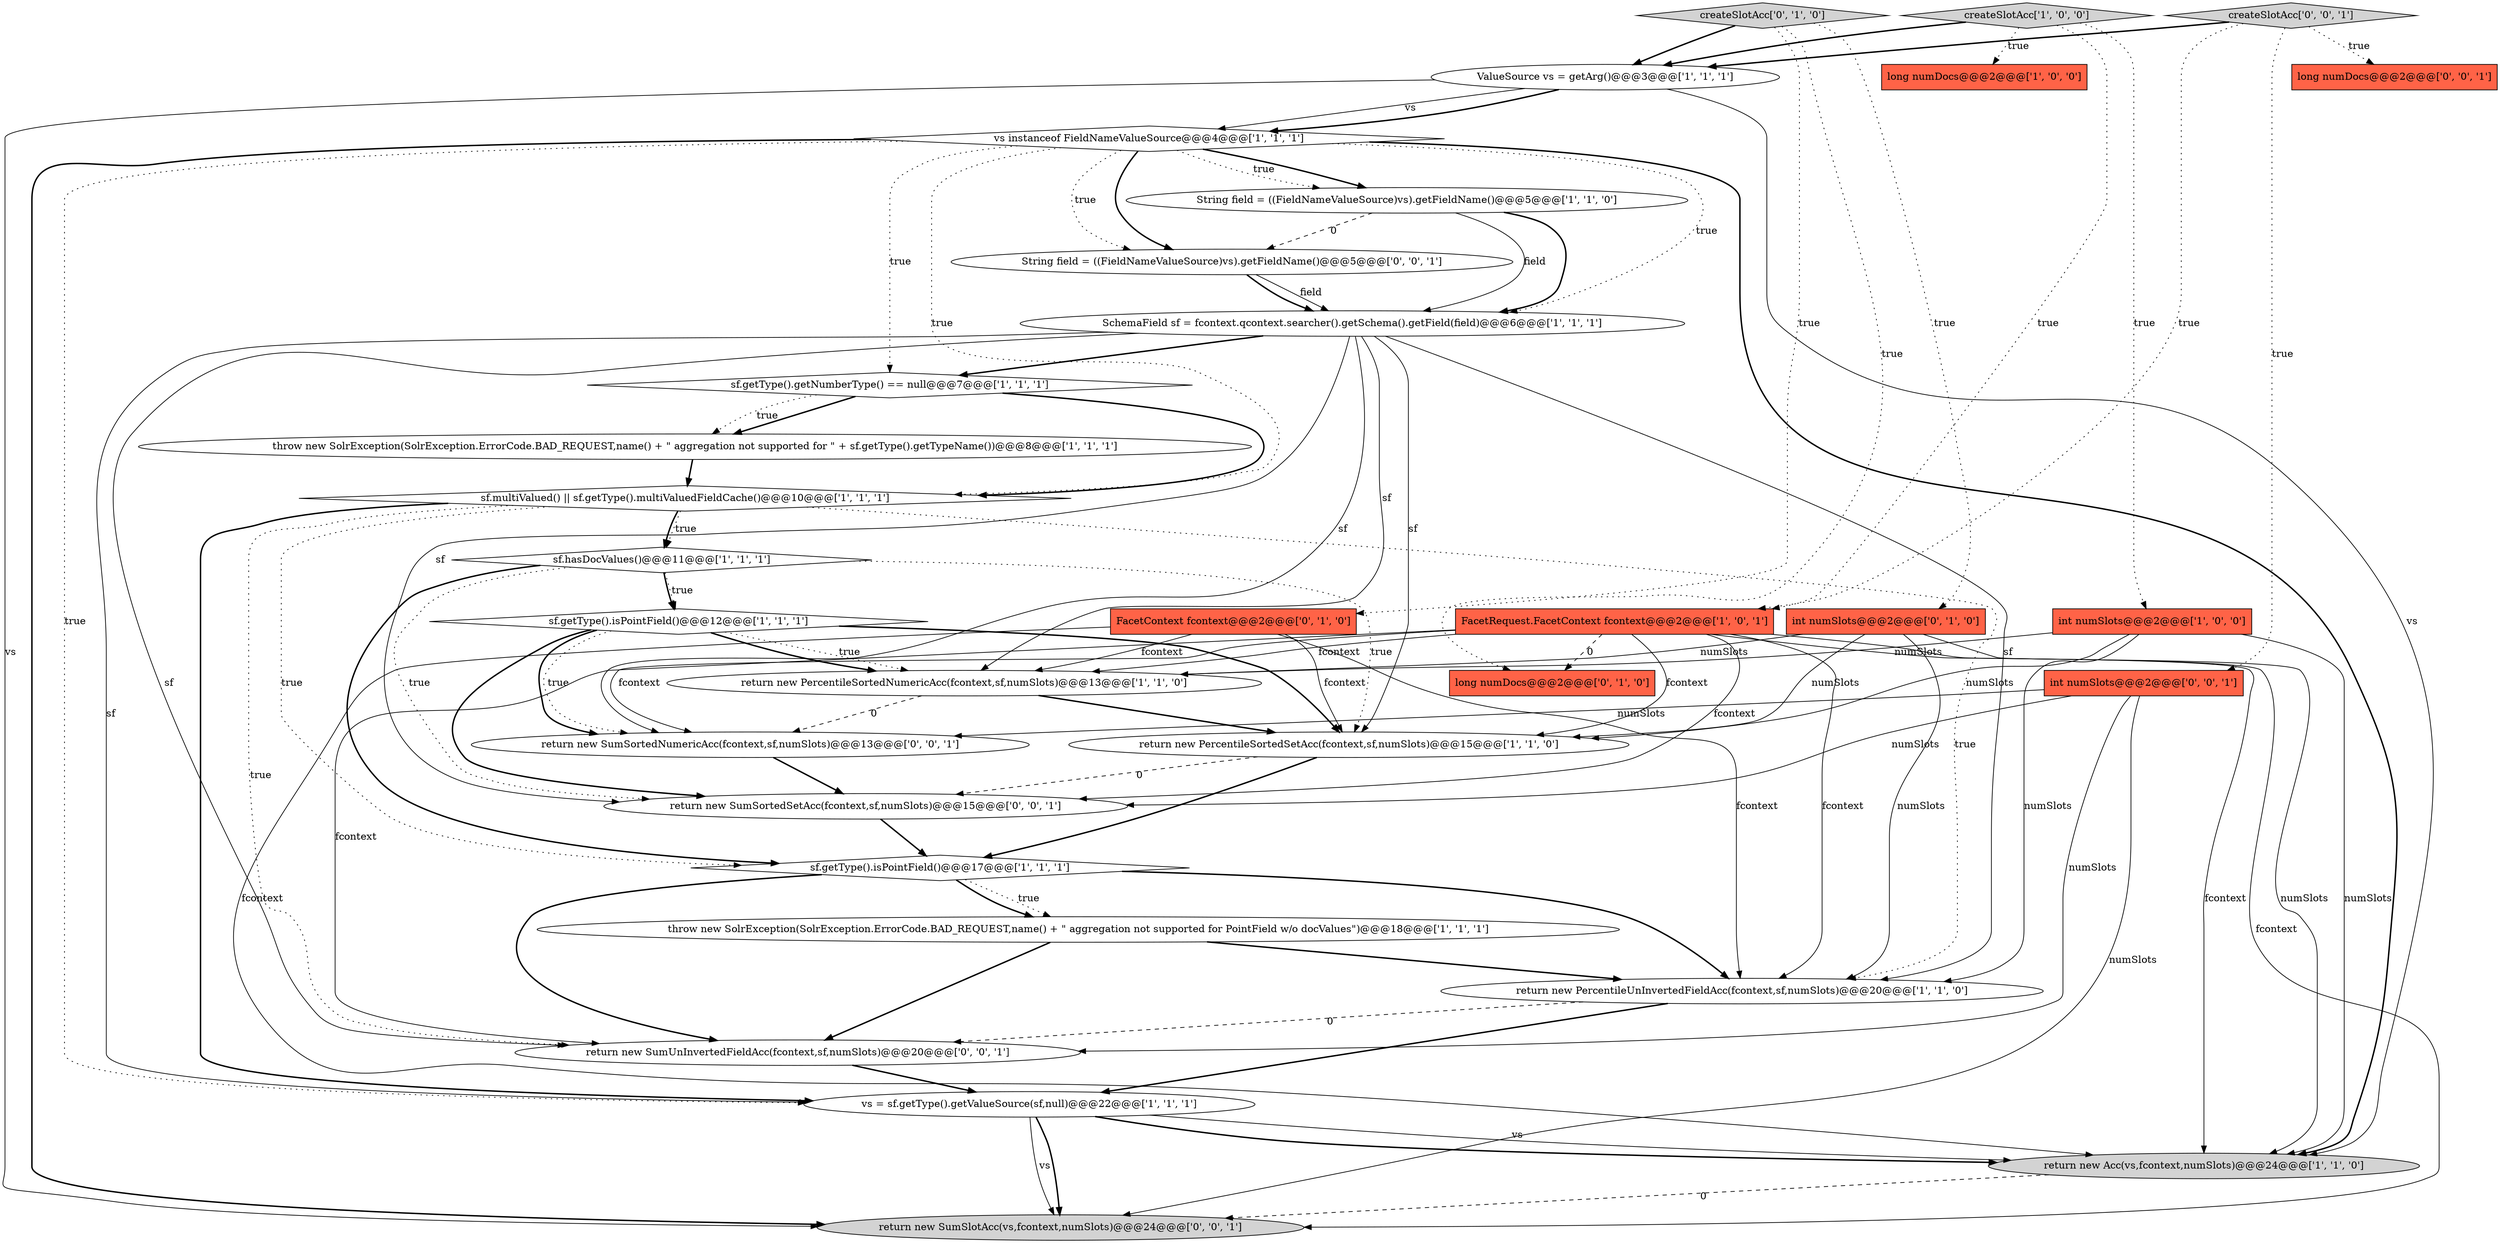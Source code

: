 digraph {
11 [style = filled, label = "vs = sf.getType().getValueSource(sf,null)@@@22@@@['1', '1', '1']", fillcolor = white, shape = ellipse image = "AAA0AAABBB1BBB"];
12 [style = filled, label = "createSlotAcc['1', '0', '0']", fillcolor = lightgray, shape = diamond image = "AAA0AAABBB1BBB"];
18 [style = filled, label = "SchemaField sf = fcontext.qcontext.searcher().getSchema().getField(field)@@@6@@@['1', '1', '1']", fillcolor = white, shape = ellipse image = "AAA0AAABBB1BBB"];
5 [style = filled, label = "return new PercentileSortedNumericAcc(fcontext,sf,numSlots)@@@13@@@['1', '1', '0']", fillcolor = white, shape = ellipse image = "AAA0AAABBB1BBB"];
19 [style = filled, label = "FacetRequest.FacetContext fcontext@@@2@@@['1', '0', '1']", fillcolor = tomato, shape = box image = "AAA0AAABBB1BBB"];
10 [style = filled, label = "long numDocs@@@2@@@['1', '0', '0']", fillcolor = tomato, shape = box image = "AAA0AAABBB1BBB"];
30 [style = filled, label = "return new SumSortedSetAcc(fcontext,sf,numSlots)@@@15@@@['0', '0', '1']", fillcolor = white, shape = ellipse image = "AAA0AAABBB3BBB"];
16 [style = filled, label = "return new PercentileUnInvertedFieldAcc(fcontext,sf,numSlots)@@@20@@@['1', '1', '0']", fillcolor = white, shape = ellipse image = "AAA0AAABBB1BBB"];
8 [style = filled, label = "ValueSource vs = getArg()@@@3@@@['1', '1', '1']", fillcolor = white, shape = ellipse image = "AAA0AAABBB1BBB"];
3 [style = filled, label = "String field = ((FieldNameValueSource)vs).getFieldName()@@@5@@@['1', '1', '0']", fillcolor = white, shape = ellipse image = "AAA0AAABBB1BBB"];
0 [style = filled, label = "vs instanceof FieldNameValueSource@@@4@@@['1', '1', '1']", fillcolor = white, shape = diamond image = "AAA0AAABBB1BBB"];
25 [style = filled, label = "long numDocs@@@2@@@['0', '0', '1']", fillcolor = tomato, shape = box image = "AAA0AAABBB3BBB"];
20 [style = filled, label = "createSlotAcc['0', '1', '0']", fillcolor = lightgray, shape = diamond image = "AAA0AAABBB2BBB"];
7 [style = filled, label = "sf.hasDocValues()@@@11@@@['1', '1', '1']", fillcolor = white, shape = diamond image = "AAA0AAABBB1BBB"];
26 [style = filled, label = "createSlotAcc['0', '0', '1']", fillcolor = lightgray, shape = diamond image = "AAA0AAABBB3BBB"];
4 [style = filled, label = "throw new SolrException(SolrException.ErrorCode.BAD_REQUEST,name() + \" aggregation not supported for PointField w/o docValues\")@@@18@@@['1', '1', '1']", fillcolor = white, shape = ellipse image = "AAA0AAABBB1BBB"];
21 [style = filled, label = "FacetContext fcontext@@@2@@@['0', '1', '0']", fillcolor = tomato, shape = box image = "AAA0AAABBB2BBB"];
24 [style = filled, label = "return new SumUnInvertedFieldAcc(fcontext,sf,numSlots)@@@20@@@['0', '0', '1']", fillcolor = white, shape = ellipse image = "AAA0AAABBB3BBB"];
23 [style = filled, label = "long numDocs@@@2@@@['0', '1', '0']", fillcolor = tomato, shape = box image = "AAA1AAABBB2BBB"];
14 [style = filled, label = "sf.getType().isPointField()@@@12@@@['1', '1', '1']", fillcolor = white, shape = diamond image = "AAA0AAABBB1BBB"];
15 [style = filled, label = "sf.getType().isPointField()@@@17@@@['1', '1', '1']", fillcolor = white, shape = diamond image = "AAA0AAABBB1BBB"];
13 [style = filled, label = "int numSlots@@@2@@@['1', '0', '0']", fillcolor = tomato, shape = box image = "AAA0AAABBB1BBB"];
2 [style = filled, label = "sf.multiValued() || sf.getType().multiValuedFieldCache()@@@10@@@['1', '1', '1']", fillcolor = white, shape = diamond image = "AAA0AAABBB1BBB"];
28 [style = filled, label = "return new SumSlotAcc(vs,fcontext,numSlots)@@@24@@@['0', '0', '1']", fillcolor = lightgray, shape = ellipse image = "AAA0AAABBB3BBB"];
9 [style = filled, label = "return new PercentileSortedSetAcc(fcontext,sf,numSlots)@@@15@@@['1', '1', '0']", fillcolor = white, shape = ellipse image = "AAA0AAABBB1BBB"];
1 [style = filled, label = "throw new SolrException(SolrException.ErrorCode.BAD_REQUEST,name() + \" aggregation not supported for \" + sf.getType().getTypeName())@@@8@@@['1', '1', '1']", fillcolor = white, shape = ellipse image = "AAA0AAABBB1BBB"];
31 [style = filled, label = "return new SumSortedNumericAcc(fcontext,sf,numSlots)@@@13@@@['0', '0', '1']", fillcolor = white, shape = ellipse image = "AAA0AAABBB3BBB"];
22 [style = filled, label = "int numSlots@@@2@@@['0', '1', '0']", fillcolor = tomato, shape = box image = "AAA0AAABBB2BBB"];
6 [style = filled, label = "return new Acc(vs,fcontext,numSlots)@@@24@@@['1', '1', '0']", fillcolor = lightgray, shape = ellipse image = "AAA0AAABBB1BBB"];
27 [style = filled, label = "int numSlots@@@2@@@['0', '0', '1']", fillcolor = tomato, shape = box image = "AAA0AAABBB3BBB"];
17 [style = filled, label = "sf.getType().getNumberType() == null@@@7@@@['1', '1', '1']", fillcolor = white, shape = diamond image = "AAA0AAABBB1BBB"];
29 [style = filled, label = "String field = ((FieldNameValueSource)vs).getFieldName()@@@5@@@['0', '0', '1']", fillcolor = white, shape = ellipse image = "AAA0AAABBB3BBB"];
29->18 [style = solid, label="field"];
19->31 [style = solid, label="fcontext"];
14->5 [style = dotted, label="true"];
20->21 [style = dotted, label="true"];
27->30 [style = solid, label="numSlots"];
3->29 [style = dashed, label="0"];
13->9 [style = solid, label="numSlots"];
27->24 [style = solid, label="numSlots"];
4->24 [style = bold, label=""];
18->5 [style = solid, label="sf"];
13->16 [style = solid, label="numSlots"];
15->16 [style = bold, label=""];
26->19 [style = dotted, label="true"];
27->31 [style = solid, label="numSlots"];
1->2 [style = bold, label=""];
17->2 [style = bold, label=""];
17->1 [style = bold, label=""];
12->10 [style = dotted, label="true"];
14->5 [style = bold, label=""];
18->11 [style = solid, label="sf"];
13->6 [style = solid, label="numSlots"];
0->29 [style = dotted, label="true"];
22->5 [style = solid, label="numSlots"];
17->1 [style = dotted, label="true"];
0->29 [style = bold, label=""];
27->28 [style = solid, label="numSlots"];
24->11 [style = bold, label=""];
19->6 [style = solid, label="fcontext"];
13->5 [style = solid, label="numSlots"];
6->28 [style = dashed, label="0"];
11->6 [style = bold, label=""];
3->18 [style = bold, label=""];
15->4 [style = dotted, label="true"];
14->31 [style = dotted, label="true"];
7->14 [style = bold, label=""];
14->30 [style = bold, label=""];
7->14 [style = dotted, label="true"];
0->11 [style = dotted, label="true"];
16->24 [style = dashed, label="0"];
18->9 [style = solid, label="sf"];
11->28 [style = solid, label="vs"];
0->18 [style = dotted, label="true"];
21->9 [style = solid, label="fcontext"];
11->28 [style = bold, label=""];
7->30 [style = dotted, label="true"];
0->6 [style = bold, label=""];
0->2 [style = dotted, label="true"];
2->24 [style = dotted, label="true"];
26->8 [style = bold, label=""];
8->0 [style = bold, label=""];
4->16 [style = bold, label=""];
2->7 [style = bold, label=""];
12->19 [style = dotted, label="true"];
15->4 [style = bold, label=""];
0->3 [style = dotted, label="true"];
9->15 [style = bold, label=""];
20->8 [style = bold, label=""];
14->9 [style = bold, label=""];
0->3 [style = bold, label=""];
15->24 [style = bold, label=""];
5->31 [style = dashed, label="0"];
2->16 [style = dotted, label="true"];
20->23 [style = dotted, label="true"];
14->31 [style = bold, label=""];
2->15 [style = dotted, label="true"];
19->30 [style = solid, label="fcontext"];
9->30 [style = dashed, label="0"];
21->5 [style = solid, label="fcontext"];
19->28 [style = solid, label="fcontext"];
8->28 [style = solid, label="vs"];
7->15 [style = bold, label=""];
31->30 [style = bold, label=""];
3->18 [style = solid, label="field"];
29->18 [style = bold, label=""];
16->11 [style = bold, label=""];
12->8 [style = bold, label=""];
19->16 [style = solid, label="fcontext"];
8->6 [style = solid, label="vs"];
19->24 [style = solid, label="fcontext"];
18->30 [style = solid, label="sf"];
30->15 [style = bold, label=""];
18->31 [style = solid, label="sf"];
2->11 [style = bold, label=""];
26->25 [style = dotted, label="true"];
12->13 [style = dotted, label="true"];
21->16 [style = solid, label="fcontext"];
18->16 [style = solid, label="sf"];
19->5 [style = solid, label="fcontext"];
19->9 [style = solid, label="fcontext"];
5->9 [style = bold, label=""];
7->9 [style = dotted, label="true"];
8->0 [style = solid, label="vs"];
19->23 [style = dashed, label="0"];
22->6 [style = solid, label="numSlots"];
20->22 [style = dotted, label="true"];
22->16 [style = solid, label="numSlots"];
18->24 [style = solid, label="sf"];
22->9 [style = solid, label="numSlots"];
18->17 [style = bold, label=""];
0->28 [style = bold, label=""];
21->6 [style = solid, label="fcontext"];
26->27 [style = dotted, label="true"];
0->17 [style = dotted, label="true"];
2->7 [style = dotted, label="true"];
11->6 [style = solid, label="vs"];
}
